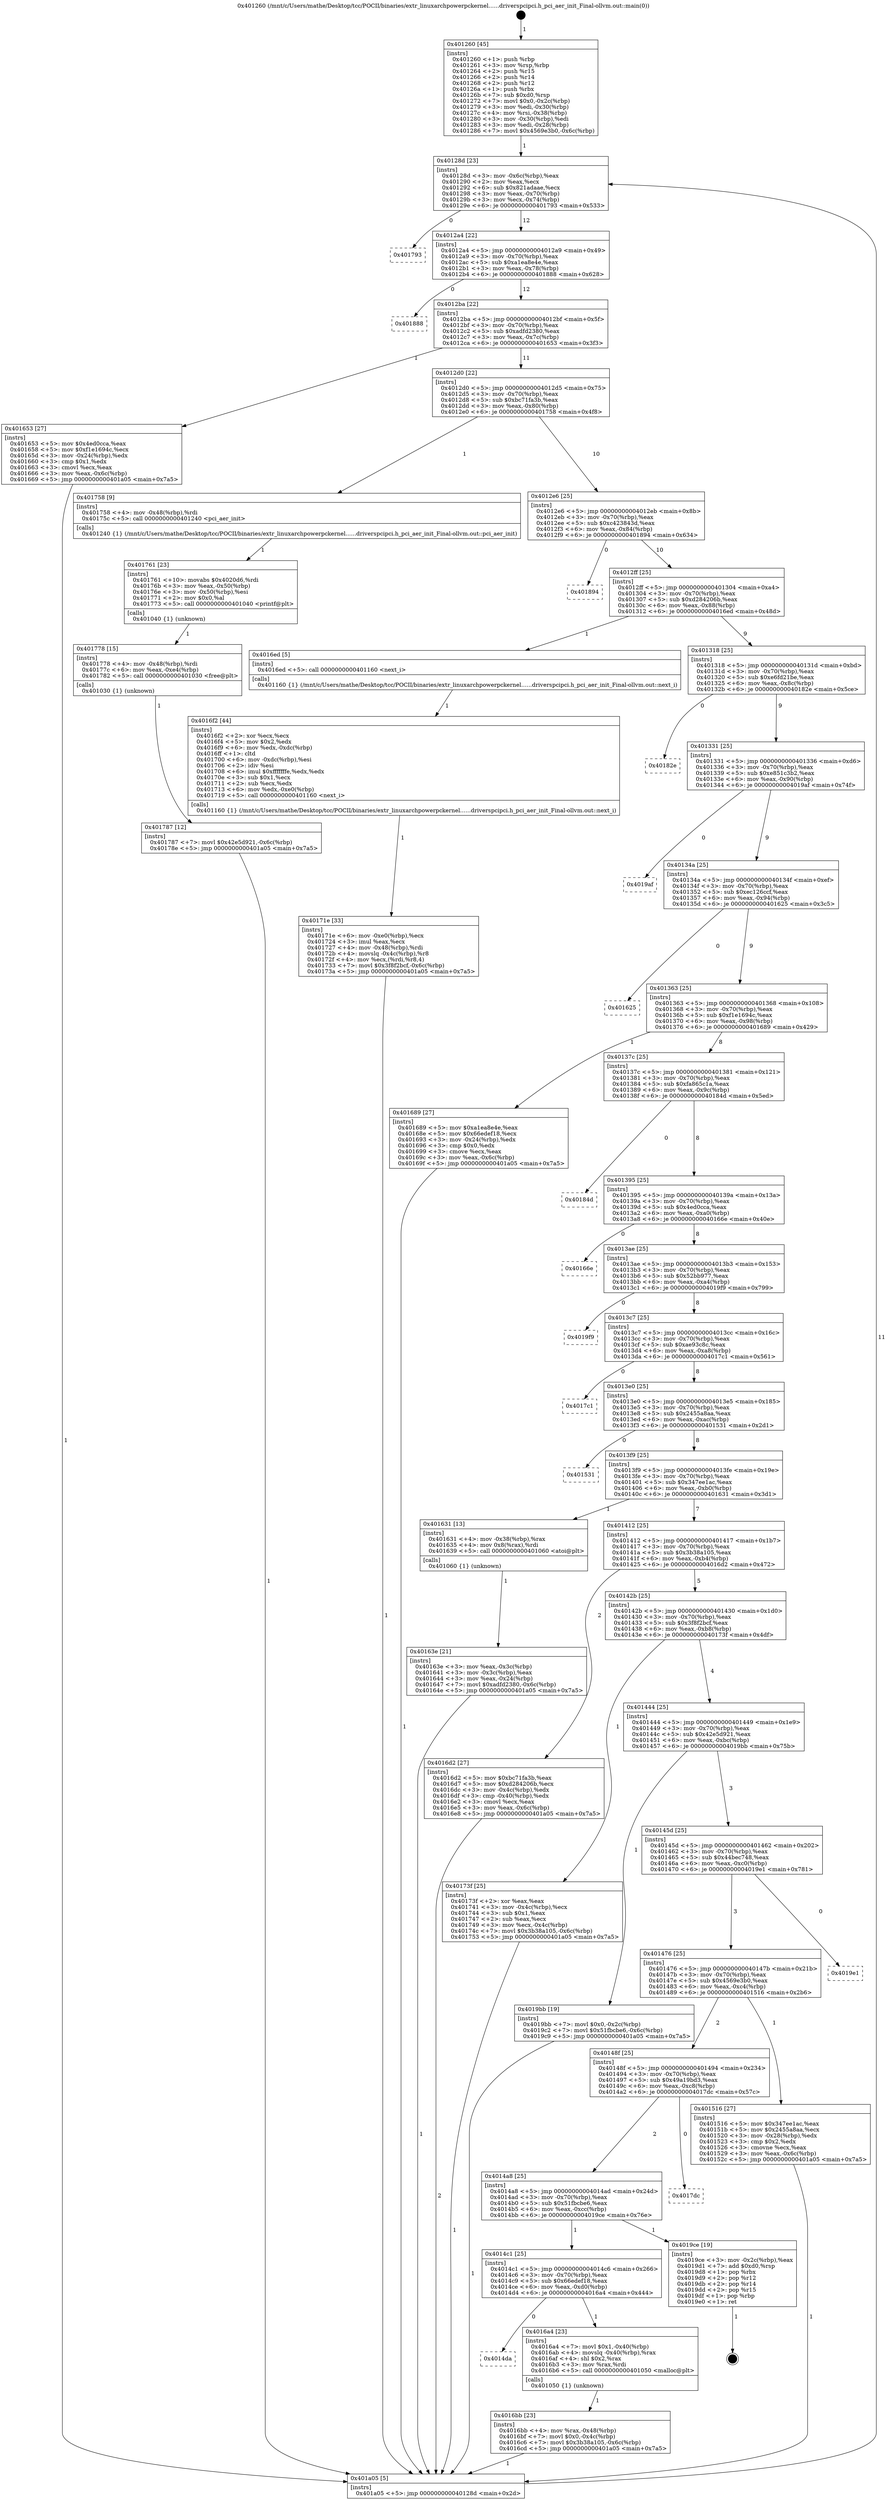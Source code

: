 digraph "0x401260" {
  label = "0x401260 (/mnt/c/Users/mathe/Desktop/tcc/POCII/binaries/extr_linuxarchpowerpckernel......driverspcipci.h_pci_aer_init_Final-ollvm.out::main(0))"
  labelloc = "t"
  node[shape=record]

  Entry [label="",width=0.3,height=0.3,shape=circle,fillcolor=black,style=filled]
  "0x40128d" [label="{
     0x40128d [23]\l
     | [instrs]\l
     &nbsp;&nbsp;0x40128d \<+3\>: mov -0x6c(%rbp),%eax\l
     &nbsp;&nbsp;0x401290 \<+2\>: mov %eax,%ecx\l
     &nbsp;&nbsp;0x401292 \<+6\>: sub $0x821adaae,%ecx\l
     &nbsp;&nbsp;0x401298 \<+3\>: mov %eax,-0x70(%rbp)\l
     &nbsp;&nbsp;0x40129b \<+3\>: mov %ecx,-0x74(%rbp)\l
     &nbsp;&nbsp;0x40129e \<+6\>: je 0000000000401793 \<main+0x533\>\l
  }"]
  "0x401793" [label="{
     0x401793\l
  }", style=dashed]
  "0x4012a4" [label="{
     0x4012a4 [22]\l
     | [instrs]\l
     &nbsp;&nbsp;0x4012a4 \<+5\>: jmp 00000000004012a9 \<main+0x49\>\l
     &nbsp;&nbsp;0x4012a9 \<+3\>: mov -0x70(%rbp),%eax\l
     &nbsp;&nbsp;0x4012ac \<+5\>: sub $0xa1ea8e4e,%eax\l
     &nbsp;&nbsp;0x4012b1 \<+3\>: mov %eax,-0x78(%rbp)\l
     &nbsp;&nbsp;0x4012b4 \<+6\>: je 0000000000401888 \<main+0x628\>\l
  }"]
  Exit [label="",width=0.3,height=0.3,shape=circle,fillcolor=black,style=filled,peripheries=2]
  "0x401888" [label="{
     0x401888\l
  }", style=dashed]
  "0x4012ba" [label="{
     0x4012ba [22]\l
     | [instrs]\l
     &nbsp;&nbsp;0x4012ba \<+5\>: jmp 00000000004012bf \<main+0x5f\>\l
     &nbsp;&nbsp;0x4012bf \<+3\>: mov -0x70(%rbp),%eax\l
     &nbsp;&nbsp;0x4012c2 \<+5\>: sub $0xadfd2380,%eax\l
     &nbsp;&nbsp;0x4012c7 \<+3\>: mov %eax,-0x7c(%rbp)\l
     &nbsp;&nbsp;0x4012ca \<+6\>: je 0000000000401653 \<main+0x3f3\>\l
  }"]
  "0x401787" [label="{
     0x401787 [12]\l
     | [instrs]\l
     &nbsp;&nbsp;0x401787 \<+7\>: movl $0x42e5d921,-0x6c(%rbp)\l
     &nbsp;&nbsp;0x40178e \<+5\>: jmp 0000000000401a05 \<main+0x7a5\>\l
  }"]
  "0x401653" [label="{
     0x401653 [27]\l
     | [instrs]\l
     &nbsp;&nbsp;0x401653 \<+5\>: mov $0x4ed0cca,%eax\l
     &nbsp;&nbsp;0x401658 \<+5\>: mov $0xf1e1694c,%ecx\l
     &nbsp;&nbsp;0x40165d \<+3\>: mov -0x24(%rbp),%edx\l
     &nbsp;&nbsp;0x401660 \<+3\>: cmp $0x1,%edx\l
     &nbsp;&nbsp;0x401663 \<+3\>: cmovl %ecx,%eax\l
     &nbsp;&nbsp;0x401666 \<+3\>: mov %eax,-0x6c(%rbp)\l
     &nbsp;&nbsp;0x401669 \<+5\>: jmp 0000000000401a05 \<main+0x7a5\>\l
  }"]
  "0x4012d0" [label="{
     0x4012d0 [22]\l
     | [instrs]\l
     &nbsp;&nbsp;0x4012d0 \<+5\>: jmp 00000000004012d5 \<main+0x75\>\l
     &nbsp;&nbsp;0x4012d5 \<+3\>: mov -0x70(%rbp),%eax\l
     &nbsp;&nbsp;0x4012d8 \<+5\>: sub $0xbc71fa3b,%eax\l
     &nbsp;&nbsp;0x4012dd \<+3\>: mov %eax,-0x80(%rbp)\l
     &nbsp;&nbsp;0x4012e0 \<+6\>: je 0000000000401758 \<main+0x4f8\>\l
  }"]
  "0x401778" [label="{
     0x401778 [15]\l
     | [instrs]\l
     &nbsp;&nbsp;0x401778 \<+4\>: mov -0x48(%rbp),%rdi\l
     &nbsp;&nbsp;0x40177c \<+6\>: mov %eax,-0xe4(%rbp)\l
     &nbsp;&nbsp;0x401782 \<+5\>: call 0000000000401030 \<free@plt\>\l
     | [calls]\l
     &nbsp;&nbsp;0x401030 \{1\} (unknown)\l
  }"]
  "0x401758" [label="{
     0x401758 [9]\l
     | [instrs]\l
     &nbsp;&nbsp;0x401758 \<+4\>: mov -0x48(%rbp),%rdi\l
     &nbsp;&nbsp;0x40175c \<+5\>: call 0000000000401240 \<pci_aer_init\>\l
     | [calls]\l
     &nbsp;&nbsp;0x401240 \{1\} (/mnt/c/Users/mathe/Desktop/tcc/POCII/binaries/extr_linuxarchpowerpckernel......driverspcipci.h_pci_aer_init_Final-ollvm.out::pci_aer_init)\l
  }"]
  "0x4012e6" [label="{
     0x4012e6 [25]\l
     | [instrs]\l
     &nbsp;&nbsp;0x4012e6 \<+5\>: jmp 00000000004012eb \<main+0x8b\>\l
     &nbsp;&nbsp;0x4012eb \<+3\>: mov -0x70(%rbp),%eax\l
     &nbsp;&nbsp;0x4012ee \<+5\>: sub $0xc423843d,%eax\l
     &nbsp;&nbsp;0x4012f3 \<+6\>: mov %eax,-0x84(%rbp)\l
     &nbsp;&nbsp;0x4012f9 \<+6\>: je 0000000000401894 \<main+0x634\>\l
  }"]
  "0x401761" [label="{
     0x401761 [23]\l
     | [instrs]\l
     &nbsp;&nbsp;0x401761 \<+10\>: movabs $0x4020d6,%rdi\l
     &nbsp;&nbsp;0x40176b \<+3\>: mov %eax,-0x50(%rbp)\l
     &nbsp;&nbsp;0x40176e \<+3\>: mov -0x50(%rbp),%esi\l
     &nbsp;&nbsp;0x401771 \<+2\>: mov $0x0,%al\l
     &nbsp;&nbsp;0x401773 \<+5\>: call 0000000000401040 \<printf@plt\>\l
     | [calls]\l
     &nbsp;&nbsp;0x401040 \{1\} (unknown)\l
  }"]
  "0x401894" [label="{
     0x401894\l
  }", style=dashed]
  "0x4012ff" [label="{
     0x4012ff [25]\l
     | [instrs]\l
     &nbsp;&nbsp;0x4012ff \<+5\>: jmp 0000000000401304 \<main+0xa4\>\l
     &nbsp;&nbsp;0x401304 \<+3\>: mov -0x70(%rbp),%eax\l
     &nbsp;&nbsp;0x401307 \<+5\>: sub $0xd284206b,%eax\l
     &nbsp;&nbsp;0x40130c \<+6\>: mov %eax,-0x88(%rbp)\l
     &nbsp;&nbsp;0x401312 \<+6\>: je 00000000004016ed \<main+0x48d\>\l
  }"]
  "0x40171e" [label="{
     0x40171e [33]\l
     | [instrs]\l
     &nbsp;&nbsp;0x40171e \<+6\>: mov -0xe0(%rbp),%ecx\l
     &nbsp;&nbsp;0x401724 \<+3\>: imul %eax,%ecx\l
     &nbsp;&nbsp;0x401727 \<+4\>: mov -0x48(%rbp),%rdi\l
     &nbsp;&nbsp;0x40172b \<+4\>: movslq -0x4c(%rbp),%r8\l
     &nbsp;&nbsp;0x40172f \<+4\>: mov %ecx,(%rdi,%r8,4)\l
     &nbsp;&nbsp;0x401733 \<+7\>: movl $0x3f8f2bcf,-0x6c(%rbp)\l
     &nbsp;&nbsp;0x40173a \<+5\>: jmp 0000000000401a05 \<main+0x7a5\>\l
  }"]
  "0x4016ed" [label="{
     0x4016ed [5]\l
     | [instrs]\l
     &nbsp;&nbsp;0x4016ed \<+5\>: call 0000000000401160 \<next_i\>\l
     | [calls]\l
     &nbsp;&nbsp;0x401160 \{1\} (/mnt/c/Users/mathe/Desktop/tcc/POCII/binaries/extr_linuxarchpowerpckernel......driverspcipci.h_pci_aer_init_Final-ollvm.out::next_i)\l
  }"]
  "0x401318" [label="{
     0x401318 [25]\l
     | [instrs]\l
     &nbsp;&nbsp;0x401318 \<+5\>: jmp 000000000040131d \<main+0xbd\>\l
     &nbsp;&nbsp;0x40131d \<+3\>: mov -0x70(%rbp),%eax\l
     &nbsp;&nbsp;0x401320 \<+5\>: sub $0xe6fd21be,%eax\l
     &nbsp;&nbsp;0x401325 \<+6\>: mov %eax,-0x8c(%rbp)\l
     &nbsp;&nbsp;0x40132b \<+6\>: je 000000000040182e \<main+0x5ce\>\l
  }"]
  "0x4016f2" [label="{
     0x4016f2 [44]\l
     | [instrs]\l
     &nbsp;&nbsp;0x4016f2 \<+2\>: xor %ecx,%ecx\l
     &nbsp;&nbsp;0x4016f4 \<+5\>: mov $0x2,%edx\l
     &nbsp;&nbsp;0x4016f9 \<+6\>: mov %edx,-0xdc(%rbp)\l
     &nbsp;&nbsp;0x4016ff \<+1\>: cltd\l
     &nbsp;&nbsp;0x401700 \<+6\>: mov -0xdc(%rbp),%esi\l
     &nbsp;&nbsp;0x401706 \<+2\>: idiv %esi\l
     &nbsp;&nbsp;0x401708 \<+6\>: imul $0xfffffffe,%edx,%edx\l
     &nbsp;&nbsp;0x40170e \<+3\>: sub $0x1,%ecx\l
     &nbsp;&nbsp;0x401711 \<+2\>: sub %ecx,%edx\l
     &nbsp;&nbsp;0x401713 \<+6\>: mov %edx,-0xe0(%rbp)\l
     &nbsp;&nbsp;0x401719 \<+5\>: call 0000000000401160 \<next_i\>\l
     | [calls]\l
     &nbsp;&nbsp;0x401160 \{1\} (/mnt/c/Users/mathe/Desktop/tcc/POCII/binaries/extr_linuxarchpowerpckernel......driverspcipci.h_pci_aer_init_Final-ollvm.out::next_i)\l
  }"]
  "0x40182e" [label="{
     0x40182e\l
  }", style=dashed]
  "0x401331" [label="{
     0x401331 [25]\l
     | [instrs]\l
     &nbsp;&nbsp;0x401331 \<+5\>: jmp 0000000000401336 \<main+0xd6\>\l
     &nbsp;&nbsp;0x401336 \<+3\>: mov -0x70(%rbp),%eax\l
     &nbsp;&nbsp;0x401339 \<+5\>: sub $0xe851c3b2,%eax\l
     &nbsp;&nbsp;0x40133e \<+6\>: mov %eax,-0x90(%rbp)\l
     &nbsp;&nbsp;0x401344 \<+6\>: je 00000000004019af \<main+0x74f\>\l
  }"]
  "0x4016bb" [label="{
     0x4016bb [23]\l
     | [instrs]\l
     &nbsp;&nbsp;0x4016bb \<+4\>: mov %rax,-0x48(%rbp)\l
     &nbsp;&nbsp;0x4016bf \<+7\>: movl $0x0,-0x4c(%rbp)\l
     &nbsp;&nbsp;0x4016c6 \<+7\>: movl $0x3b38a105,-0x6c(%rbp)\l
     &nbsp;&nbsp;0x4016cd \<+5\>: jmp 0000000000401a05 \<main+0x7a5\>\l
  }"]
  "0x4019af" [label="{
     0x4019af\l
  }", style=dashed]
  "0x40134a" [label="{
     0x40134a [25]\l
     | [instrs]\l
     &nbsp;&nbsp;0x40134a \<+5\>: jmp 000000000040134f \<main+0xef\>\l
     &nbsp;&nbsp;0x40134f \<+3\>: mov -0x70(%rbp),%eax\l
     &nbsp;&nbsp;0x401352 \<+5\>: sub $0xec126ccf,%eax\l
     &nbsp;&nbsp;0x401357 \<+6\>: mov %eax,-0x94(%rbp)\l
     &nbsp;&nbsp;0x40135d \<+6\>: je 0000000000401625 \<main+0x3c5\>\l
  }"]
  "0x4014da" [label="{
     0x4014da\l
  }", style=dashed]
  "0x401625" [label="{
     0x401625\l
  }", style=dashed]
  "0x401363" [label="{
     0x401363 [25]\l
     | [instrs]\l
     &nbsp;&nbsp;0x401363 \<+5\>: jmp 0000000000401368 \<main+0x108\>\l
     &nbsp;&nbsp;0x401368 \<+3\>: mov -0x70(%rbp),%eax\l
     &nbsp;&nbsp;0x40136b \<+5\>: sub $0xf1e1694c,%eax\l
     &nbsp;&nbsp;0x401370 \<+6\>: mov %eax,-0x98(%rbp)\l
     &nbsp;&nbsp;0x401376 \<+6\>: je 0000000000401689 \<main+0x429\>\l
  }"]
  "0x4016a4" [label="{
     0x4016a4 [23]\l
     | [instrs]\l
     &nbsp;&nbsp;0x4016a4 \<+7\>: movl $0x1,-0x40(%rbp)\l
     &nbsp;&nbsp;0x4016ab \<+4\>: movslq -0x40(%rbp),%rax\l
     &nbsp;&nbsp;0x4016af \<+4\>: shl $0x2,%rax\l
     &nbsp;&nbsp;0x4016b3 \<+3\>: mov %rax,%rdi\l
     &nbsp;&nbsp;0x4016b6 \<+5\>: call 0000000000401050 \<malloc@plt\>\l
     | [calls]\l
     &nbsp;&nbsp;0x401050 \{1\} (unknown)\l
  }"]
  "0x401689" [label="{
     0x401689 [27]\l
     | [instrs]\l
     &nbsp;&nbsp;0x401689 \<+5\>: mov $0xa1ea8e4e,%eax\l
     &nbsp;&nbsp;0x40168e \<+5\>: mov $0x66edef18,%ecx\l
     &nbsp;&nbsp;0x401693 \<+3\>: mov -0x24(%rbp),%edx\l
     &nbsp;&nbsp;0x401696 \<+3\>: cmp $0x0,%edx\l
     &nbsp;&nbsp;0x401699 \<+3\>: cmove %ecx,%eax\l
     &nbsp;&nbsp;0x40169c \<+3\>: mov %eax,-0x6c(%rbp)\l
     &nbsp;&nbsp;0x40169f \<+5\>: jmp 0000000000401a05 \<main+0x7a5\>\l
  }"]
  "0x40137c" [label="{
     0x40137c [25]\l
     | [instrs]\l
     &nbsp;&nbsp;0x40137c \<+5\>: jmp 0000000000401381 \<main+0x121\>\l
     &nbsp;&nbsp;0x401381 \<+3\>: mov -0x70(%rbp),%eax\l
     &nbsp;&nbsp;0x401384 \<+5\>: sub $0xfa865c1a,%eax\l
     &nbsp;&nbsp;0x401389 \<+6\>: mov %eax,-0x9c(%rbp)\l
     &nbsp;&nbsp;0x40138f \<+6\>: je 000000000040184d \<main+0x5ed\>\l
  }"]
  "0x4014c1" [label="{
     0x4014c1 [25]\l
     | [instrs]\l
     &nbsp;&nbsp;0x4014c1 \<+5\>: jmp 00000000004014c6 \<main+0x266\>\l
     &nbsp;&nbsp;0x4014c6 \<+3\>: mov -0x70(%rbp),%eax\l
     &nbsp;&nbsp;0x4014c9 \<+5\>: sub $0x66edef18,%eax\l
     &nbsp;&nbsp;0x4014ce \<+6\>: mov %eax,-0xd0(%rbp)\l
     &nbsp;&nbsp;0x4014d4 \<+6\>: je 00000000004016a4 \<main+0x444\>\l
  }"]
  "0x40184d" [label="{
     0x40184d\l
  }", style=dashed]
  "0x401395" [label="{
     0x401395 [25]\l
     | [instrs]\l
     &nbsp;&nbsp;0x401395 \<+5\>: jmp 000000000040139a \<main+0x13a\>\l
     &nbsp;&nbsp;0x40139a \<+3\>: mov -0x70(%rbp),%eax\l
     &nbsp;&nbsp;0x40139d \<+5\>: sub $0x4ed0cca,%eax\l
     &nbsp;&nbsp;0x4013a2 \<+6\>: mov %eax,-0xa0(%rbp)\l
     &nbsp;&nbsp;0x4013a8 \<+6\>: je 000000000040166e \<main+0x40e\>\l
  }"]
  "0x4019ce" [label="{
     0x4019ce [19]\l
     | [instrs]\l
     &nbsp;&nbsp;0x4019ce \<+3\>: mov -0x2c(%rbp),%eax\l
     &nbsp;&nbsp;0x4019d1 \<+7\>: add $0xd0,%rsp\l
     &nbsp;&nbsp;0x4019d8 \<+1\>: pop %rbx\l
     &nbsp;&nbsp;0x4019d9 \<+2\>: pop %r12\l
     &nbsp;&nbsp;0x4019db \<+2\>: pop %r14\l
     &nbsp;&nbsp;0x4019dd \<+2\>: pop %r15\l
     &nbsp;&nbsp;0x4019df \<+1\>: pop %rbp\l
     &nbsp;&nbsp;0x4019e0 \<+1\>: ret\l
  }"]
  "0x40166e" [label="{
     0x40166e\l
  }", style=dashed]
  "0x4013ae" [label="{
     0x4013ae [25]\l
     | [instrs]\l
     &nbsp;&nbsp;0x4013ae \<+5\>: jmp 00000000004013b3 \<main+0x153\>\l
     &nbsp;&nbsp;0x4013b3 \<+3\>: mov -0x70(%rbp),%eax\l
     &nbsp;&nbsp;0x4013b6 \<+5\>: sub $0x52bb977,%eax\l
     &nbsp;&nbsp;0x4013bb \<+6\>: mov %eax,-0xa4(%rbp)\l
     &nbsp;&nbsp;0x4013c1 \<+6\>: je 00000000004019f9 \<main+0x799\>\l
  }"]
  "0x4014a8" [label="{
     0x4014a8 [25]\l
     | [instrs]\l
     &nbsp;&nbsp;0x4014a8 \<+5\>: jmp 00000000004014ad \<main+0x24d\>\l
     &nbsp;&nbsp;0x4014ad \<+3\>: mov -0x70(%rbp),%eax\l
     &nbsp;&nbsp;0x4014b0 \<+5\>: sub $0x51fbcbe6,%eax\l
     &nbsp;&nbsp;0x4014b5 \<+6\>: mov %eax,-0xcc(%rbp)\l
     &nbsp;&nbsp;0x4014bb \<+6\>: je 00000000004019ce \<main+0x76e\>\l
  }"]
  "0x4019f9" [label="{
     0x4019f9\l
  }", style=dashed]
  "0x4013c7" [label="{
     0x4013c7 [25]\l
     | [instrs]\l
     &nbsp;&nbsp;0x4013c7 \<+5\>: jmp 00000000004013cc \<main+0x16c\>\l
     &nbsp;&nbsp;0x4013cc \<+3\>: mov -0x70(%rbp),%eax\l
     &nbsp;&nbsp;0x4013cf \<+5\>: sub $0xae93c8c,%eax\l
     &nbsp;&nbsp;0x4013d4 \<+6\>: mov %eax,-0xa8(%rbp)\l
     &nbsp;&nbsp;0x4013da \<+6\>: je 00000000004017c1 \<main+0x561\>\l
  }"]
  "0x4017dc" [label="{
     0x4017dc\l
  }", style=dashed]
  "0x4017c1" [label="{
     0x4017c1\l
  }", style=dashed]
  "0x4013e0" [label="{
     0x4013e0 [25]\l
     | [instrs]\l
     &nbsp;&nbsp;0x4013e0 \<+5\>: jmp 00000000004013e5 \<main+0x185\>\l
     &nbsp;&nbsp;0x4013e5 \<+3\>: mov -0x70(%rbp),%eax\l
     &nbsp;&nbsp;0x4013e8 \<+5\>: sub $0x2455a8aa,%eax\l
     &nbsp;&nbsp;0x4013ed \<+6\>: mov %eax,-0xac(%rbp)\l
     &nbsp;&nbsp;0x4013f3 \<+6\>: je 0000000000401531 \<main+0x2d1\>\l
  }"]
  "0x40163e" [label="{
     0x40163e [21]\l
     | [instrs]\l
     &nbsp;&nbsp;0x40163e \<+3\>: mov %eax,-0x3c(%rbp)\l
     &nbsp;&nbsp;0x401641 \<+3\>: mov -0x3c(%rbp),%eax\l
     &nbsp;&nbsp;0x401644 \<+3\>: mov %eax,-0x24(%rbp)\l
     &nbsp;&nbsp;0x401647 \<+7\>: movl $0xadfd2380,-0x6c(%rbp)\l
     &nbsp;&nbsp;0x40164e \<+5\>: jmp 0000000000401a05 \<main+0x7a5\>\l
  }"]
  "0x401531" [label="{
     0x401531\l
  }", style=dashed]
  "0x4013f9" [label="{
     0x4013f9 [25]\l
     | [instrs]\l
     &nbsp;&nbsp;0x4013f9 \<+5\>: jmp 00000000004013fe \<main+0x19e\>\l
     &nbsp;&nbsp;0x4013fe \<+3\>: mov -0x70(%rbp),%eax\l
     &nbsp;&nbsp;0x401401 \<+5\>: sub $0x347ee1ac,%eax\l
     &nbsp;&nbsp;0x401406 \<+6\>: mov %eax,-0xb0(%rbp)\l
     &nbsp;&nbsp;0x40140c \<+6\>: je 0000000000401631 \<main+0x3d1\>\l
  }"]
  "0x401260" [label="{
     0x401260 [45]\l
     | [instrs]\l
     &nbsp;&nbsp;0x401260 \<+1\>: push %rbp\l
     &nbsp;&nbsp;0x401261 \<+3\>: mov %rsp,%rbp\l
     &nbsp;&nbsp;0x401264 \<+2\>: push %r15\l
     &nbsp;&nbsp;0x401266 \<+2\>: push %r14\l
     &nbsp;&nbsp;0x401268 \<+2\>: push %r12\l
     &nbsp;&nbsp;0x40126a \<+1\>: push %rbx\l
     &nbsp;&nbsp;0x40126b \<+7\>: sub $0xd0,%rsp\l
     &nbsp;&nbsp;0x401272 \<+7\>: movl $0x0,-0x2c(%rbp)\l
     &nbsp;&nbsp;0x401279 \<+3\>: mov %edi,-0x30(%rbp)\l
     &nbsp;&nbsp;0x40127c \<+4\>: mov %rsi,-0x38(%rbp)\l
     &nbsp;&nbsp;0x401280 \<+3\>: mov -0x30(%rbp),%edi\l
     &nbsp;&nbsp;0x401283 \<+3\>: mov %edi,-0x28(%rbp)\l
     &nbsp;&nbsp;0x401286 \<+7\>: movl $0x4569e3b0,-0x6c(%rbp)\l
  }"]
  "0x401631" [label="{
     0x401631 [13]\l
     | [instrs]\l
     &nbsp;&nbsp;0x401631 \<+4\>: mov -0x38(%rbp),%rax\l
     &nbsp;&nbsp;0x401635 \<+4\>: mov 0x8(%rax),%rdi\l
     &nbsp;&nbsp;0x401639 \<+5\>: call 0000000000401060 \<atoi@plt\>\l
     | [calls]\l
     &nbsp;&nbsp;0x401060 \{1\} (unknown)\l
  }"]
  "0x401412" [label="{
     0x401412 [25]\l
     | [instrs]\l
     &nbsp;&nbsp;0x401412 \<+5\>: jmp 0000000000401417 \<main+0x1b7\>\l
     &nbsp;&nbsp;0x401417 \<+3\>: mov -0x70(%rbp),%eax\l
     &nbsp;&nbsp;0x40141a \<+5\>: sub $0x3b38a105,%eax\l
     &nbsp;&nbsp;0x40141f \<+6\>: mov %eax,-0xb4(%rbp)\l
     &nbsp;&nbsp;0x401425 \<+6\>: je 00000000004016d2 \<main+0x472\>\l
  }"]
  "0x401a05" [label="{
     0x401a05 [5]\l
     | [instrs]\l
     &nbsp;&nbsp;0x401a05 \<+5\>: jmp 000000000040128d \<main+0x2d\>\l
  }"]
  "0x4016d2" [label="{
     0x4016d2 [27]\l
     | [instrs]\l
     &nbsp;&nbsp;0x4016d2 \<+5\>: mov $0xbc71fa3b,%eax\l
     &nbsp;&nbsp;0x4016d7 \<+5\>: mov $0xd284206b,%ecx\l
     &nbsp;&nbsp;0x4016dc \<+3\>: mov -0x4c(%rbp),%edx\l
     &nbsp;&nbsp;0x4016df \<+3\>: cmp -0x40(%rbp),%edx\l
     &nbsp;&nbsp;0x4016e2 \<+3\>: cmovl %ecx,%eax\l
     &nbsp;&nbsp;0x4016e5 \<+3\>: mov %eax,-0x6c(%rbp)\l
     &nbsp;&nbsp;0x4016e8 \<+5\>: jmp 0000000000401a05 \<main+0x7a5\>\l
  }"]
  "0x40142b" [label="{
     0x40142b [25]\l
     | [instrs]\l
     &nbsp;&nbsp;0x40142b \<+5\>: jmp 0000000000401430 \<main+0x1d0\>\l
     &nbsp;&nbsp;0x401430 \<+3\>: mov -0x70(%rbp),%eax\l
     &nbsp;&nbsp;0x401433 \<+5\>: sub $0x3f8f2bcf,%eax\l
     &nbsp;&nbsp;0x401438 \<+6\>: mov %eax,-0xb8(%rbp)\l
     &nbsp;&nbsp;0x40143e \<+6\>: je 000000000040173f \<main+0x4df\>\l
  }"]
  "0x40148f" [label="{
     0x40148f [25]\l
     | [instrs]\l
     &nbsp;&nbsp;0x40148f \<+5\>: jmp 0000000000401494 \<main+0x234\>\l
     &nbsp;&nbsp;0x401494 \<+3\>: mov -0x70(%rbp),%eax\l
     &nbsp;&nbsp;0x401497 \<+5\>: sub $0x49a19bd3,%eax\l
     &nbsp;&nbsp;0x40149c \<+6\>: mov %eax,-0xc8(%rbp)\l
     &nbsp;&nbsp;0x4014a2 \<+6\>: je 00000000004017dc \<main+0x57c\>\l
  }"]
  "0x40173f" [label="{
     0x40173f [25]\l
     | [instrs]\l
     &nbsp;&nbsp;0x40173f \<+2\>: xor %eax,%eax\l
     &nbsp;&nbsp;0x401741 \<+3\>: mov -0x4c(%rbp),%ecx\l
     &nbsp;&nbsp;0x401744 \<+3\>: sub $0x1,%eax\l
     &nbsp;&nbsp;0x401747 \<+2\>: sub %eax,%ecx\l
     &nbsp;&nbsp;0x401749 \<+3\>: mov %ecx,-0x4c(%rbp)\l
     &nbsp;&nbsp;0x40174c \<+7\>: movl $0x3b38a105,-0x6c(%rbp)\l
     &nbsp;&nbsp;0x401753 \<+5\>: jmp 0000000000401a05 \<main+0x7a5\>\l
  }"]
  "0x401444" [label="{
     0x401444 [25]\l
     | [instrs]\l
     &nbsp;&nbsp;0x401444 \<+5\>: jmp 0000000000401449 \<main+0x1e9\>\l
     &nbsp;&nbsp;0x401449 \<+3\>: mov -0x70(%rbp),%eax\l
     &nbsp;&nbsp;0x40144c \<+5\>: sub $0x42e5d921,%eax\l
     &nbsp;&nbsp;0x401451 \<+6\>: mov %eax,-0xbc(%rbp)\l
     &nbsp;&nbsp;0x401457 \<+6\>: je 00000000004019bb \<main+0x75b\>\l
  }"]
  "0x401516" [label="{
     0x401516 [27]\l
     | [instrs]\l
     &nbsp;&nbsp;0x401516 \<+5\>: mov $0x347ee1ac,%eax\l
     &nbsp;&nbsp;0x40151b \<+5\>: mov $0x2455a8aa,%ecx\l
     &nbsp;&nbsp;0x401520 \<+3\>: mov -0x28(%rbp),%edx\l
     &nbsp;&nbsp;0x401523 \<+3\>: cmp $0x2,%edx\l
     &nbsp;&nbsp;0x401526 \<+3\>: cmovne %ecx,%eax\l
     &nbsp;&nbsp;0x401529 \<+3\>: mov %eax,-0x6c(%rbp)\l
     &nbsp;&nbsp;0x40152c \<+5\>: jmp 0000000000401a05 \<main+0x7a5\>\l
  }"]
  "0x4019bb" [label="{
     0x4019bb [19]\l
     | [instrs]\l
     &nbsp;&nbsp;0x4019bb \<+7\>: movl $0x0,-0x2c(%rbp)\l
     &nbsp;&nbsp;0x4019c2 \<+7\>: movl $0x51fbcbe6,-0x6c(%rbp)\l
     &nbsp;&nbsp;0x4019c9 \<+5\>: jmp 0000000000401a05 \<main+0x7a5\>\l
  }"]
  "0x40145d" [label="{
     0x40145d [25]\l
     | [instrs]\l
     &nbsp;&nbsp;0x40145d \<+5\>: jmp 0000000000401462 \<main+0x202\>\l
     &nbsp;&nbsp;0x401462 \<+3\>: mov -0x70(%rbp),%eax\l
     &nbsp;&nbsp;0x401465 \<+5\>: sub $0x44bec748,%eax\l
     &nbsp;&nbsp;0x40146a \<+6\>: mov %eax,-0xc0(%rbp)\l
     &nbsp;&nbsp;0x401470 \<+6\>: je 00000000004019e1 \<main+0x781\>\l
  }"]
  "0x401476" [label="{
     0x401476 [25]\l
     | [instrs]\l
     &nbsp;&nbsp;0x401476 \<+5\>: jmp 000000000040147b \<main+0x21b\>\l
     &nbsp;&nbsp;0x40147b \<+3\>: mov -0x70(%rbp),%eax\l
     &nbsp;&nbsp;0x40147e \<+5\>: sub $0x4569e3b0,%eax\l
     &nbsp;&nbsp;0x401483 \<+6\>: mov %eax,-0xc4(%rbp)\l
     &nbsp;&nbsp;0x401489 \<+6\>: je 0000000000401516 \<main+0x2b6\>\l
  }"]
  "0x4019e1" [label="{
     0x4019e1\l
  }", style=dashed]
  Entry -> "0x401260" [label=" 1"]
  "0x40128d" -> "0x401793" [label=" 0"]
  "0x40128d" -> "0x4012a4" [label=" 12"]
  "0x4019ce" -> Exit [label=" 1"]
  "0x4012a4" -> "0x401888" [label=" 0"]
  "0x4012a4" -> "0x4012ba" [label=" 12"]
  "0x4019bb" -> "0x401a05" [label=" 1"]
  "0x4012ba" -> "0x401653" [label=" 1"]
  "0x4012ba" -> "0x4012d0" [label=" 11"]
  "0x401787" -> "0x401a05" [label=" 1"]
  "0x4012d0" -> "0x401758" [label=" 1"]
  "0x4012d0" -> "0x4012e6" [label=" 10"]
  "0x401778" -> "0x401787" [label=" 1"]
  "0x4012e6" -> "0x401894" [label=" 0"]
  "0x4012e6" -> "0x4012ff" [label=" 10"]
  "0x401761" -> "0x401778" [label=" 1"]
  "0x4012ff" -> "0x4016ed" [label=" 1"]
  "0x4012ff" -> "0x401318" [label=" 9"]
  "0x401758" -> "0x401761" [label=" 1"]
  "0x401318" -> "0x40182e" [label=" 0"]
  "0x401318" -> "0x401331" [label=" 9"]
  "0x40173f" -> "0x401a05" [label=" 1"]
  "0x401331" -> "0x4019af" [label=" 0"]
  "0x401331" -> "0x40134a" [label=" 9"]
  "0x40171e" -> "0x401a05" [label=" 1"]
  "0x40134a" -> "0x401625" [label=" 0"]
  "0x40134a" -> "0x401363" [label=" 9"]
  "0x4016f2" -> "0x40171e" [label=" 1"]
  "0x401363" -> "0x401689" [label=" 1"]
  "0x401363" -> "0x40137c" [label=" 8"]
  "0x4016ed" -> "0x4016f2" [label=" 1"]
  "0x40137c" -> "0x40184d" [label=" 0"]
  "0x40137c" -> "0x401395" [label=" 8"]
  "0x4016bb" -> "0x401a05" [label=" 1"]
  "0x401395" -> "0x40166e" [label=" 0"]
  "0x401395" -> "0x4013ae" [label=" 8"]
  "0x4016a4" -> "0x4016bb" [label=" 1"]
  "0x4013ae" -> "0x4019f9" [label=" 0"]
  "0x4013ae" -> "0x4013c7" [label=" 8"]
  "0x4014c1" -> "0x4016a4" [label=" 1"]
  "0x4013c7" -> "0x4017c1" [label=" 0"]
  "0x4013c7" -> "0x4013e0" [label=" 8"]
  "0x4016d2" -> "0x401a05" [label=" 2"]
  "0x4013e0" -> "0x401531" [label=" 0"]
  "0x4013e0" -> "0x4013f9" [label=" 8"]
  "0x4014a8" -> "0x4019ce" [label=" 1"]
  "0x4013f9" -> "0x401631" [label=" 1"]
  "0x4013f9" -> "0x401412" [label=" 7"]
  "0x4014c1" -> "0x4014da" [label=" 0"]
  "0x401412" -> "0x4016d2" [label=" 2"]
  "0x401412" -> "0x40142b" [label=" 5"]
  "0x40148f" -> "0x4014a8" [label=" 2"]
  "0x40142b" -> "0x40173f" [label=" 1"]
  "0x40142b" -> "0x401444" [label=" 4"]
  "0x40148f" -> "0x4017dc" [label=" 0"]
  "0x401444" -> "0x4019bb" [label=" 1"]
  "0x401444" -> "0x40145d" [label=" 3"]
  "0x4014a8" -> "0x4014c1" [label=" 1"]
  "0x40145d" -> "0x4019e1" [label=" 0"]
  "0x40145d" -> "0x401476" [label=" 3"]
  "0x401689" -> "0x401a05" [label=" 1"]
  "0x401476" -> "0x401516" [label=" 1"]
  "0x401476" -> "0x40148f" [label=" 2"]
  "0x401516" -> "0x401a05" [label=" 1"]
  "0x401260" -> "0x40128d" [label=" 1"]
  "0x401a05" -> "0x40128d" [label=" 11"]
  "0x401631" -> "0x40163e" [label=" 1"]
  "0x40163e" -> "0x401a05" [label=" 1"]
  "0x401653" -> "0x401a05" [label=" 1"]
}
